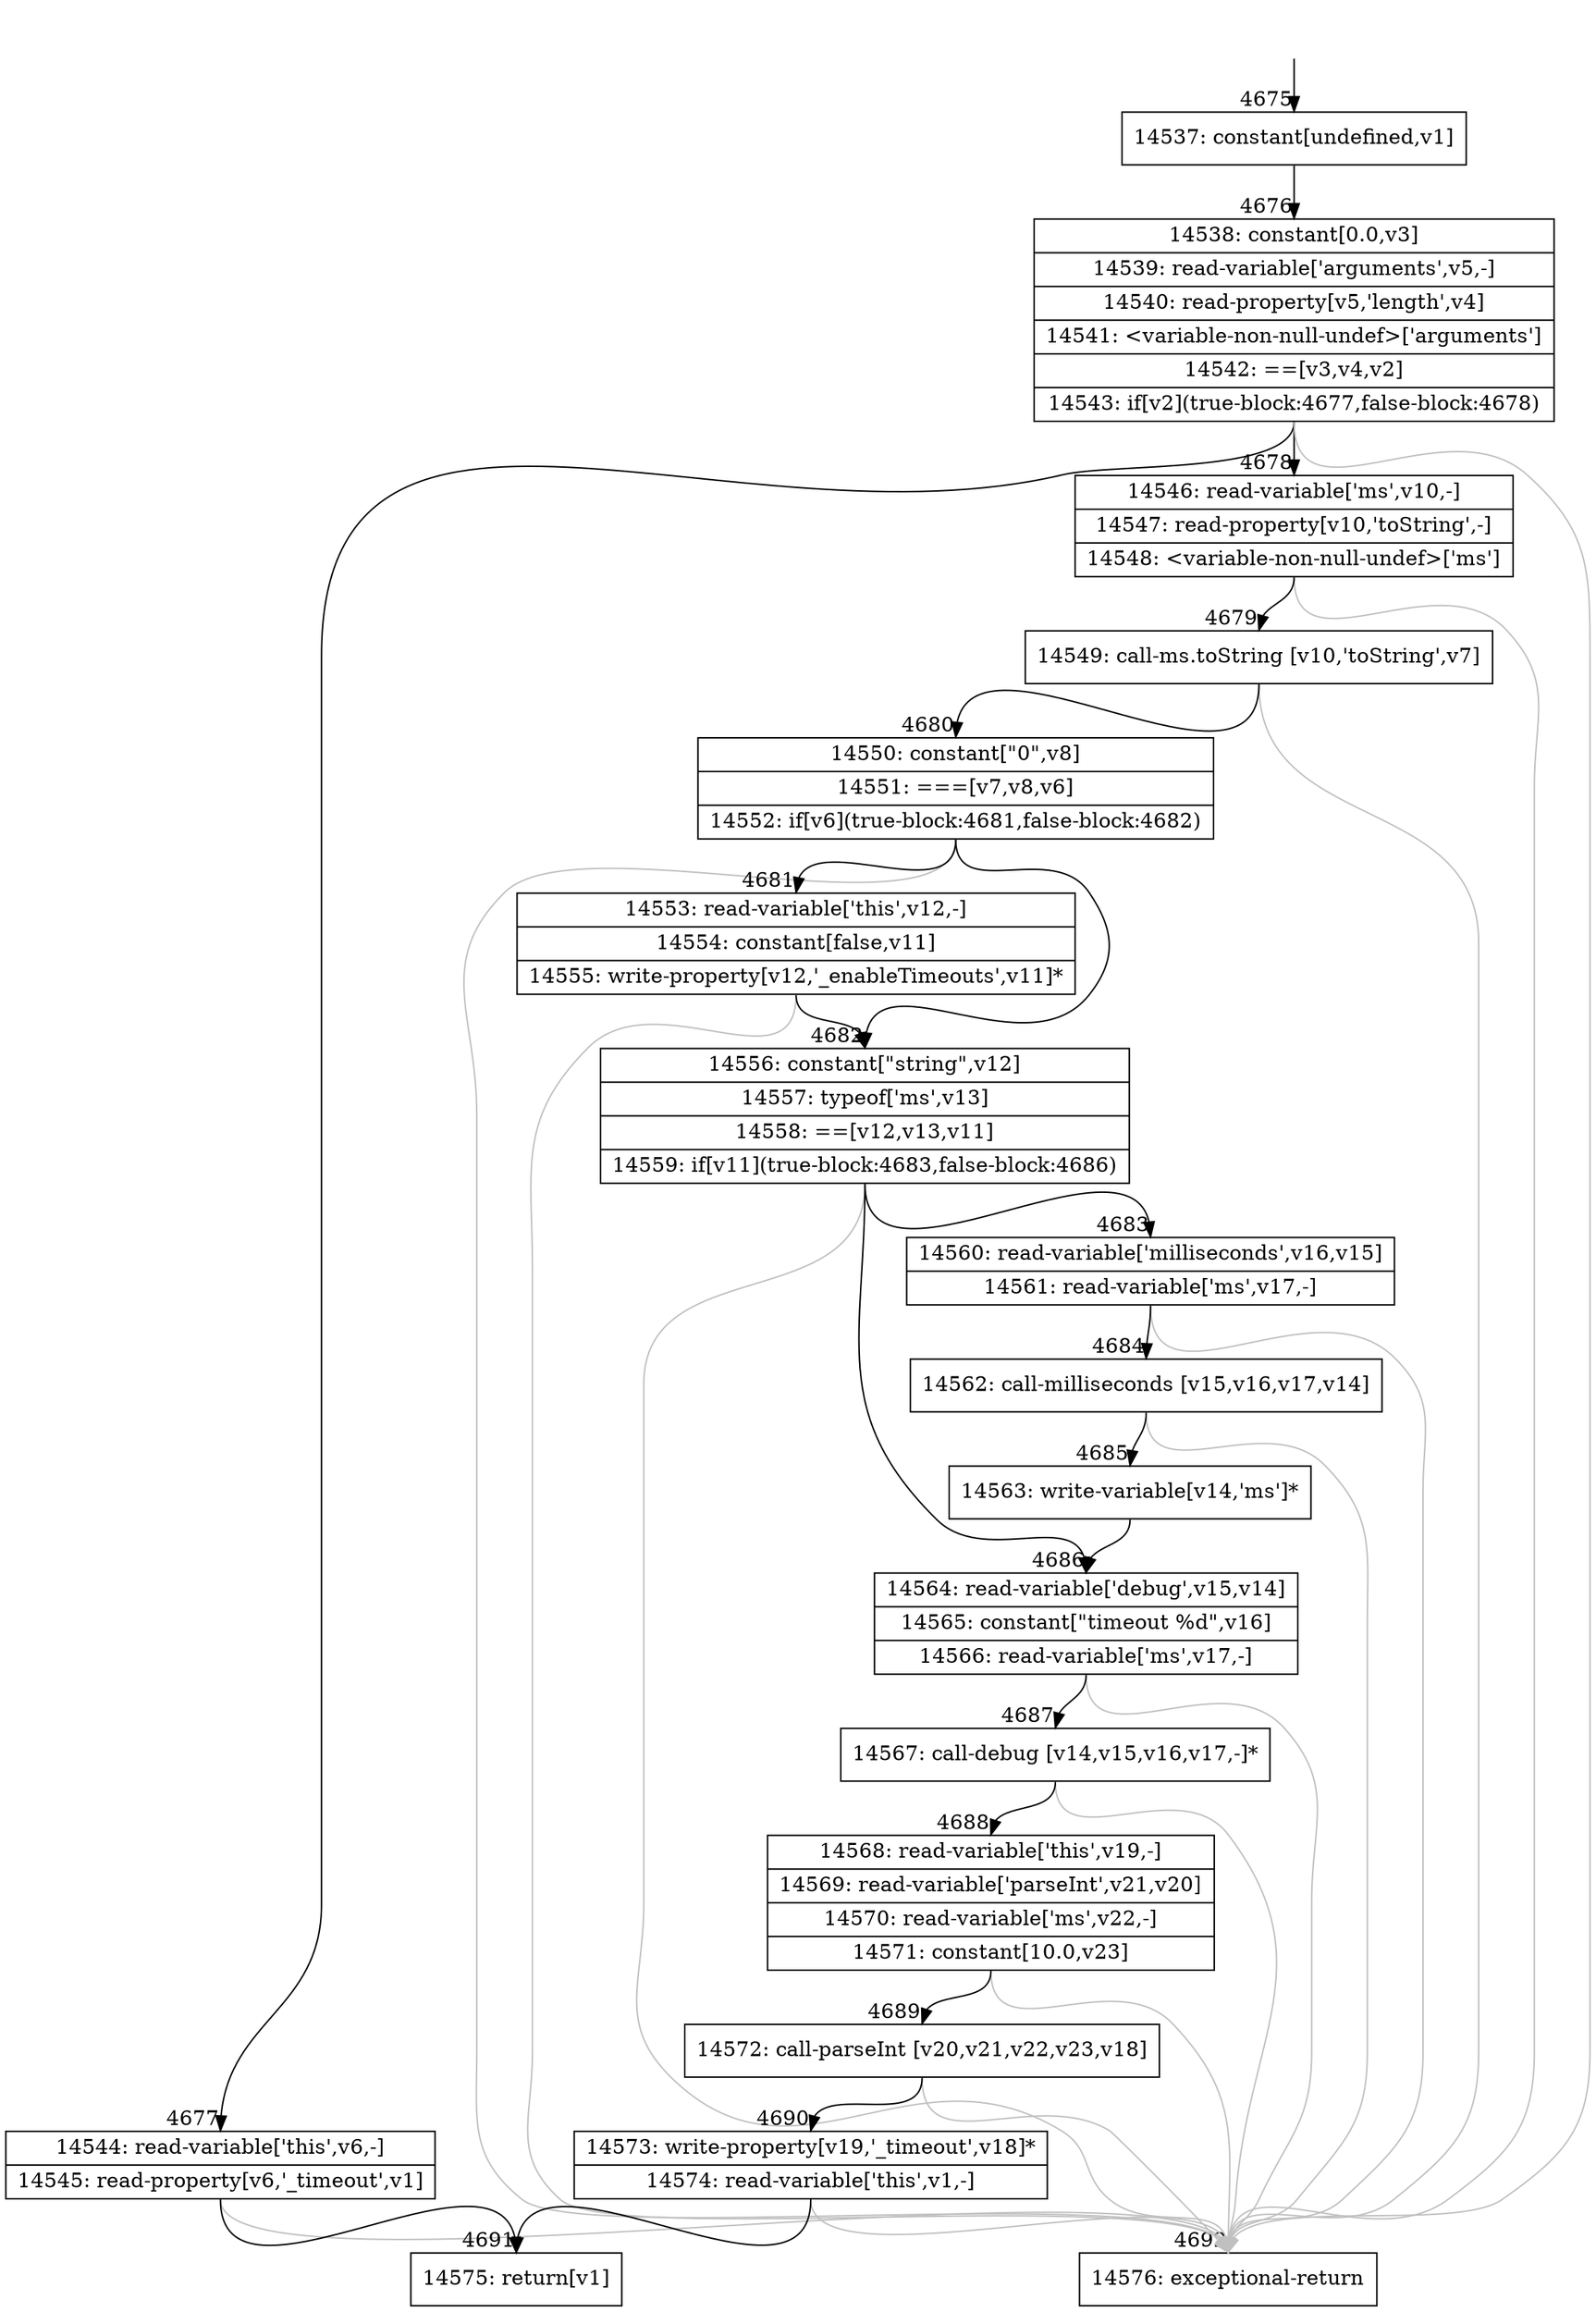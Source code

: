 digraph {
rankdir="TD"
BB_entry417[shape=none,label=""];
BB_entry417 -> BB4675 [tailport=s, headport=n, headlabel="    4675"]
BB4675 [shape=record label="{14537: constant[undefined,v1]}" ] 
BB4675 -> BB4676 [tailport=s, headport=n, headlabel="      4676"]
BB4676 [shape=record label="{14538: constant[0.0,v3]|14539: read-variable['arguments',v5,-]|14540: read-property[v5,'length',v4]|14541: \<variable-non-null-undef\>['arguments']|14542: ==[v3,v4,v2]|14543: if[v2](true-block:4677,false-block:4678)}" ] 
BB4676 -> BB4677 [tailport=s, headport=n, headlabel="      4677"]
BB4676 -> BB4678 [tailport=s, headport=n, headlabel="      4678"]
BB4676 -> BB4692 [tailport=s, headport=n, color=gray, headlabel="      4692"]
BB4677 [shape=record label="{14544: read-variable['this',v6,-]|14545: read-property[v6,'_timeout',v1]}" ] 
BB4677 -> BB4691 [tailport=s, headport=n, headlabel="      4691"]
BB4677 -> BB4692 [tailport=s, headport=n, color=gray]
BB4678 [shape=record label="{14546: read-variable['ms',v10,-]|14547: read-property[v10,'toString',-]|14548: \<variable-non-null-undef\>['ms']}" ] 
BB4678 -> BB4679 [tailport=s, headport=n, headlabel="      4679"]
BB4678 -> BB4692 [tailport=s, headport=n, color=gray]
BB4679 [shape=record label="{14549: call-ms.toString [v10,'toString',v7]}" ] 
BB4679 -> BB4680 [tailport=s, headport=n, headlabel="      4680"]
BB4679 -> BB4692 [tailport=s, headport=n, color=gray]
BB4680 [shape=record label="{14550: constant[\"0\",v8]|14551: ===[v7,v8,v6]|14552: if[v6](true-block:4681,false-block:4682)}" ] 
BB4680 -> BB4681 [tailport=s, headport=n, headlabel="      4681"]
BB4680 -> BB4682 [tailport=s, headport=n, headlabel="      4682"]
BB4680 -> BB4692 [tailport=s, headport=n, color=gray]
BB4681 [shape=record label="{14553: read-variable['this',v12,-]|14554: constant[false,v11]|14555: write-property[v12,'_enableTimeouts',v11]*}" ] 
BB4681 -> BB4682 [tailport=s, headport=n]
BB4681 -> BB4692 [tailport=s, headport=n, color=gray]
BB4682 [shape=record label="{14556: constant[\"string\",v12]|14557: typeof['ms',v13]|14558: ==[v12,v13,v11]|14559: if[v11](true-block:4683,false-block:4686)}" ] 
BB4682 -> BB4683 [tailport=s, headport=n, headlabel="      4683"]
BB4682 -> BB4686 [tailport=s, headport=n, headlabel="      4686"]
BB4682 -> BB4692 [tailport=s, headport=n, color=gray]
BB4683 [shape=record label="{14560: read-variable['milliseconds',v16,v15]|14561: read-variable['ms',v17,-]}" ] 
BB4683 -> BB4684 [tailport=s, headport=n, headlabel="      4684"]
BB4683 -> BB4692 [tailport=s, headport=n, color=gray]
BB4684 [shape=record label="{14562: call-milliseconds [v15,v16,v17,v14]}" ] 
BB4684 -> BB4685 [tailport=s, headport=n, headlabel="      4685"]
BB4684 -> BB4692 [tailport=s, headport=n, color=gray]
BB4685 [shape=record label="{14563: write-variable[v14,'ms']*}" ] 
BB4685 -> BB4686 [tailport=s, headport=n]
BB4686 [shape=record label="{14564: read-variable['debug',v15,v14]|14565: constant[\"timeout %d\",v16]|14566: read-variable['ms',v17,-]}" ] 
BB4686 -> BB4687 [tailport=s, headport=n, headlabel="      4687"]
BB4686 -> BB4692 [tailport=s, headport=n, color=gray]
BB4687 [shape=record label="{14567: call-debug [v14,v15,v16,v17,-]*}" ] 
BB4687 -> BB4688 [tailport=s, headport=n, headlabel="      4688"]
BB4687 -> BB4692 [tailport=s, headport=n, color=gray]
BB4688 [shape=record label="{14568: read-variable['this',v19,-]|14569: read-variable['parseInt',v21,v20]|14570: read-variable['ms',v22,-]|14571: constant[10.0,v23]}" ] 
BB4688 -> BB4689 [tailport=s, headport=n, headlabel="      4689"]
BB4688 -> BB4692 [tailport=s, headport=n, color=gray]
BB4689 [shape=record label="{14572: call-parseInt [v20,v21,v22,v23,v18]}" ] 
BB4689 -> BB4690 [tailport=s, headport=n, headlabel="      4690"]
BB4689 -> BB4692 [tailport=s, headport=n, color=gray]
BB4690 [shape=record label="{14573: write-property[v19,'_timeout',v18]*|14574: read-variable['this',v1,-]}" ] 
BB4690 -> BB4691 [tailport=s, headport=n]
BB4690 -> BB4692 [tailport=s, headport=n, color=gray]
BB4691 [shape=record label="{14575: return[v1]}" ] 
BB4692 [shape=record label="{14576: exceptional-return}" ] 
//#$~ 5414
}
